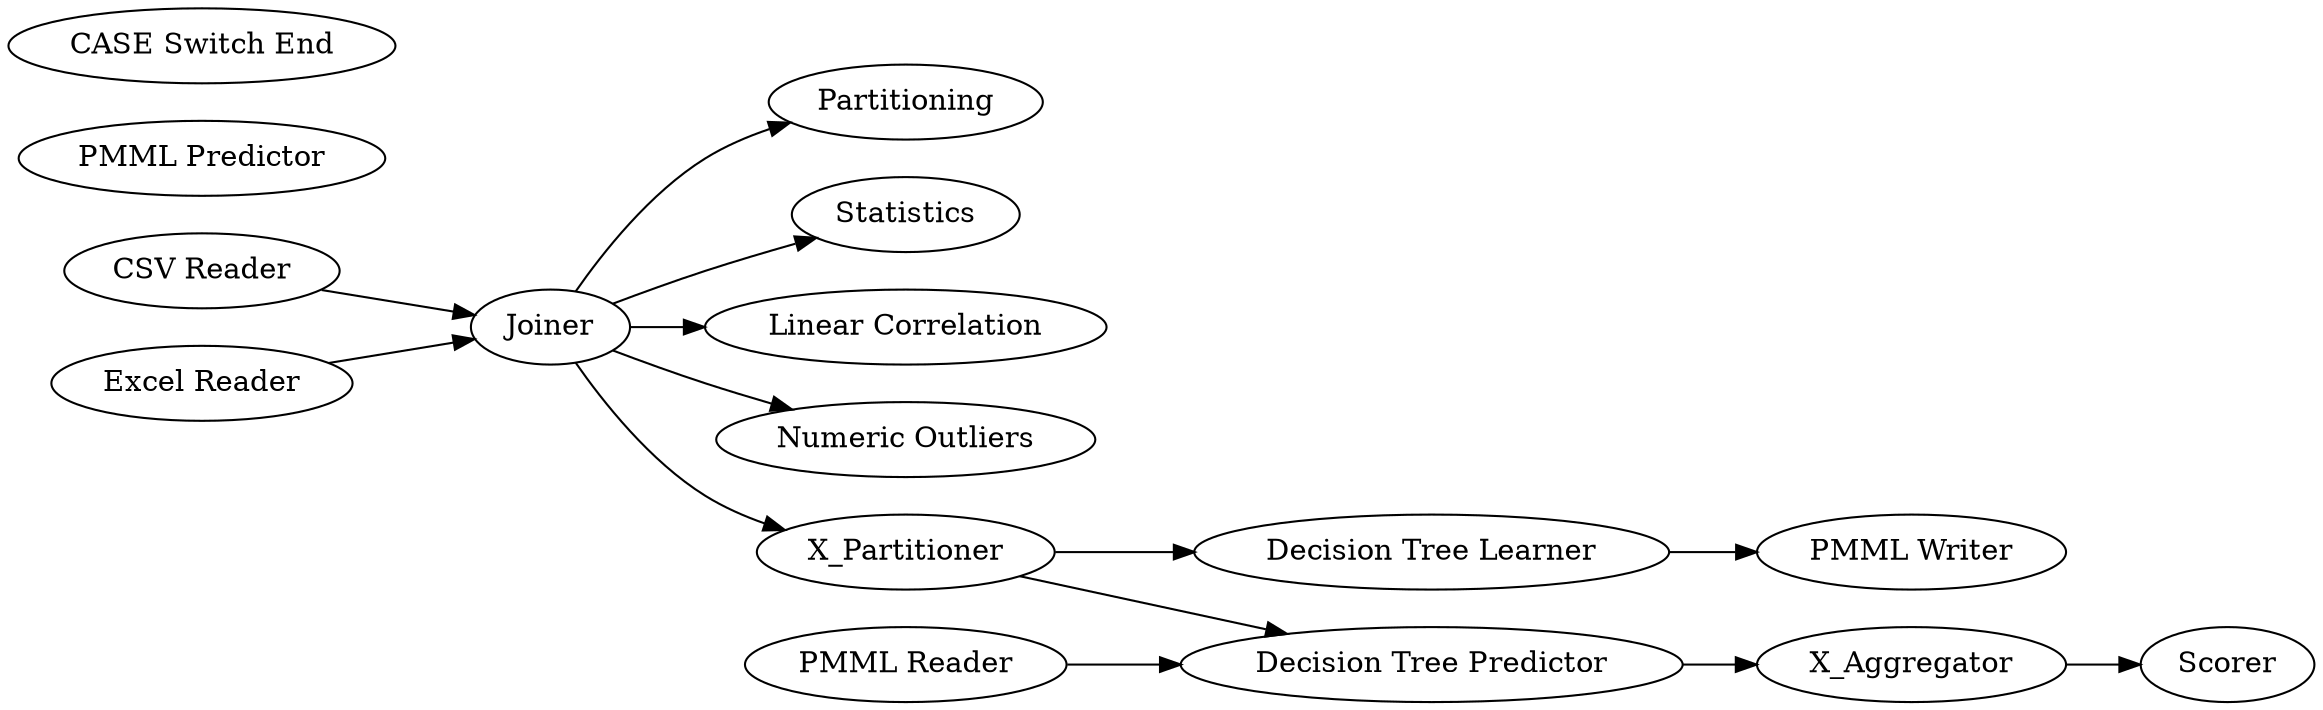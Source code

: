 digraph {
	1 [label="CSV Reader"]
	2 [label="Excel Reader"]
	3 [label=Joiner]
	5 [label="Decision Tree Learner"]
	6 [label=Partitioning]
	8 [label="Decision Tree Predictor"]
	9 [label="PMML Writer"]
	10 [label=Scorer]
	11 [label="PMML Reader"]
	13 [label="PMML Predictor"]
	14 [label=Statistics]
	15 [label="Linear Correlation"]
	16 [label="Numeric Outliers"]
	17 [label="CASE Switch End"]
	18 [label=X_Partitioner]
	19 [label=X_Aggregator]
	1 -> 3
	2 -> 3
	3 -> 18
	3 -> 16
	3 -> 6
	3 -> 15
	3 -> 14
	5 -> 9
	8 -> 19
	11 -> 8
	18 -> 5
	18 -> 8
	19 -> 10
	rankdir=LR
}
